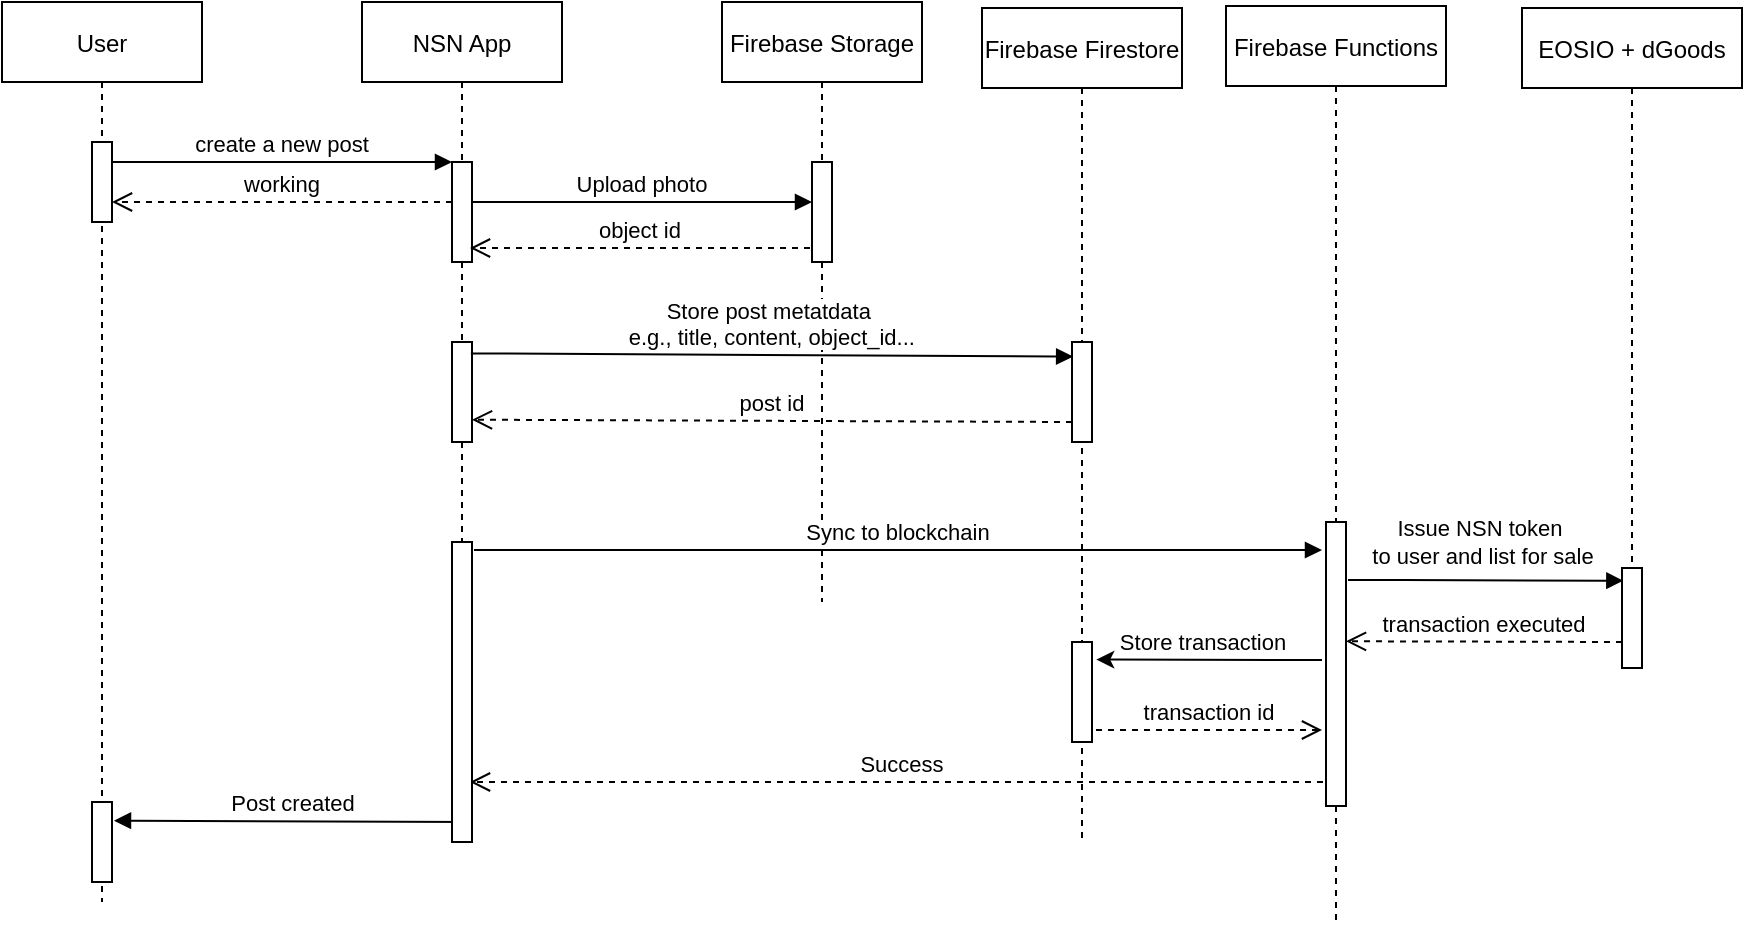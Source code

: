 <mxfile version="14.5.3" type="device"><diagram id="kgpKYQtTHZ0yAKxKKP6v" name="Page-1"><mxGraphModel dx="946" dy="620" grid="1" gridSize="10" guides="1" tooltips="1" connect="1" arrows="1" fold="1" page="1" pageScale="1" pageWidth="850" pageHeight="1100" math="0" shadow="0"><root><mxCell id="0"/><mxCell id="1" parent="0"/><mxCell id="3nuBFxr9cyL0pnOWT2aG-1" value="User" style="shape=umlLifeline;perimeter=lifelinePerimeter;container=1;collapsible=0;recursiveResize=0;rounded=0;shadow=0;strokeWidth=1;" parent="1" vertex="1"><mxGeometry x="120" y="80" width="100" height="450" as="geometry"/></mxCell><mxCell id="3nuBFxr9cyL0pnOWT2aG-2" value="" style="points=[];perimeter=orthogonalPerimeter;rounded=0;shadow=0;strokeWidth=1;" parent="3nuBFxr9cyL0pnOWT2aG-1" vertex="1"><mxGeometry x="45" y="70" width="10" height="40" as="geometry"/></mxCell><mxCell id="ASUcCCdS7yM7xZCRmbWh-35" value="" style="points=[];perimeter=orthogonalPerimeter;rounded=0;shadow=0;strokeWidth=1;" vertex="1" parent="3nuBFxr9cyL0pnOWT2aG-1"><mxGeometry x="45" y="400" width="10" height="40" as="geometry"/></mxCell><mxCell id="3nuBFxr9cyL0pnOWT2aG-5" value="NSN App" style="shape=umlLifeline;perimeter=lifelinePerimeter;container=1;collapsible=0;recursiveResize=0;rounded=0;shadow=0;strokeWidth=1;" parent="1" vertex="1"><mxGeometry x="300" y="80" width="100" height="400" as="geometry"/></mxCell><mxCell id="3nuBFxr9cyL0pnOWT2aG-6" value="" style="points=[];perimeter=orthogonalPerimeter;rounded=0;shadow=0;strokeWidth=1;" parent="3nuBFxr9cyL0pnOWT2aG-5" vertex="1"><mxGeometry x="45" y="80" width="10" height="50" as="geometry"/></mxCell><mxCell id="ASUcCCdS7yM7xZCRmbWh-7" value="" style="points=[];perimeter=orthogonalPerimeter;rounded=0;shadow=0;strokeWidth=1;" vertex="1" parent="3nuBFxr9cyL0pnOWT2aG-5"><mxGeometry x="45" y="170" width="10" height="50" as="geometry"/></mxCell><mxCell id="3nuBFxr9cyL0pnOWT2aG-8" value="create a new post" style="verticalAlign=bottom;endArrow=block;entryX=0;entryY=0;shadow=0;strokeWidth=1;" parent="1" source="3nuBFxr9cyL0pnOWT2aG-2" target="3nuBFxr9cyL0pnOWT2aG-6" edge="1"><mxGeometry relative="1" as="geometry"><mxPoint x="275" y="160" as="sourcePoint"/></mxGeometry></mxCell><mxCell id="ASUcCCdS7yM7xZCRmbWh-1" value="Firebase Storage" style="shape=umlLifeline;perimeter=lifelinePerimeter;container=1;collapsible=0;recursiveResize=0;rounded=0;shadow=0;strokeWidth=1;" vertex="1" parent="1"><mxGeometry x="480" y="80" width="100" height="300" as="geometry"/></mxCell><mxCell id="ASUcCCdS7yM7xZCRmbWh-2" value="" style="points=[];perimeter=orthogonalPerimeter;rounded=0;shadow=0;strokeWidth=1;" vertex="1" parent="ASUcCCdS7yM7xZCRmbWh-1"><mxGeometry x="45" y="80" width="10" height="50" as="geometry"/></mxCell><mxCell id="ASUcCCdS7yM7xZCRmbWh-4" value="Upload photo" style="verticalAlign=bottom;endArrow=block;entryX=0;entryY=0;shadow=0;strokeWidth=1;" edge="1" parent="1"><mxGeometry relative="1" as="geometry"><mxPoint x="355" y="180.0" as="sourcePoint"/><mxPoint x="525" y="180.0" as="targetPoint"/></mxGeometry></mxCell><mxCell id="ASUcCCdS7yM7xZCRmbWh-6" value="Success" style="verticalAlign=bottom;endArrow=open;dashed=1;endSize=8;shadow=0;strokeWidth=1;" edge="1" parent="1" source="ASUcCCdS7yM7xZCRmbWh-12"><mxGeometry relative="1" as="geometry"><mxPoint x="354" y="470" as="targetPoint"/><mxPoint x="524" y="470" as="sourcePoint"/></mxGeometry></mxCell><mxCell id="ASUcCCdS7yM7xZCRmbWh-8" value="Firebase Firestore" style="shape=umlLifeline;perimeter=lifelinePerimeter;container=1;collapsible=0;recursiveResize=0;rounded=0;shadow=0;strokeWidth=1;" vertex="1" parent="1"><mxGeometry x="610" y="83" width="100" height="417" as="geometry"/></mxCell><mxCell id="ASUcCCdS7yM7xZCRmbWh-9" value="" style="points=[];perimeter=orthogonalPerimeter;rounded=0;shadow=0;strokeWidth=1;" vertex="1" parent="ASUcCCdS7yM7xZCRmbWh-8"><mxGeometry x="45" y="167" width="10" height="50" as="geometry"/></mxCell><mxCell id="ASUcCCdS7yM7xZCRmbWh-22" value="" style="points=[];perimeter=orthogonalPerimeter;rounded=0;shadow=0;strokeWidth=1;" vertex="1" parent="ASUcCCdS7yM7xZCRmbWh-8"><mxGeometry x="45" y="317" width="10" height="50" as="geometry"/></mxCell><mxCell id="ASUcCCdS7yM7xZCRmbWh-10" value="Store post metatdata &#xa;e.g., title, content, object_id..." style="verticalAlign=bottom;endArrow=block;shadow=0;strokeWidth=1;entryX=0.057;entryY=0.146;entryDx=0;entryDy=0;entryPerimeter=0;exitX=0.943;exitY=0.114;exitDx=0;exitDy=0;exitPerimeter=0;" edge="1" parent="1" source="ASUcCCdS7yM7xZCRmbWh-7" target="ASUcCCdS7yM7xZCRmbWh-9"><mxGeometry relative="1" as="geometry"><mxPoint x="355" y="240.0" as="sourcePoint"/><mxPoint x="650" y="240" as="targetPoint"/></mxGeometry></mxCell><mxCell id="ASUcCCdS7yM7xZCRmbWh-11" value="post id" style="verticalAlign=bottom;endArrow=open;dashed=1;endSize=8;shadow=0;strokeWidth=1;exitX=0;exitY=0.8;exitDx=0;exitDy=0;exitPerimeter=0;entryX=1;entryY=0.777;entryDx=0;entryDy=0;entryPerimeter=0;" edge="1" parent="1" source="ASUcCCdS7yM7xZCRmbWh-9" target="ASUcCCdS7yM7xZCRmbWh-7"><mxGeometry relative="1" as="geometry"><mxPoint x="370" y="290" as="targetPoint"/><mxPoint x="650" y="290" as="sourcePoint"/></mxGeometry></mxCell><mxCell id="ASUcCCdS7yM7xZCRmbWh-12" value="Firebase Functions" style="shape=umlLifeline;perimeter=lifelinePerimeter;container=1;collapsible=0;recursiveResize=0;rounded=0;shadow=0;strokeWidth=1;" vertex="1" parent="1"><mxGeometry x="732" y="82" width="110" height="460" as="geometry"/></mxCell><mxCell id="ASUcCCdS7yM7xZCRmbWh-13" value="" style="points=[];perimeter=orthogonalPerimeter;rounded=0;shadow=0;strokeWidth=1;" vertex="1" parent="ASUcCCdS7yM7xZCRmbWh-12"><mxGeometry x="50" y="258" width="10" height="142" as="geometry"/></mxCell><mxCell id="ASUcCCdS7yM7xZCRmbWh-14" value="EOSIO + dGoods" style="shape=umlLifeline;perimeter=lifelinePerimeter;container=1;collapsible=0;recursiveResize=0;rounded=0;shadow=0;strokeWidth=1;" vertex="1" parent="1"><mxGeometry x="880" y="83" width="110" height="330" as="geometry"/></mxCell><mxCell id="ASUcCCdS7yM7xZCRmbWh-15" value="" style="points=[];perimeter=orthogonalPerimeter;rounded=0;shadow=0;strokeWidth=1;" vertex="1" parent="ASUcCCdS7yM7xZCRmbWh-14"><mxGeometry x="50" y="280" width="10" height="50" as="geometry"/></mxCell><mxCell id="ASUcCCdS7yM7xZCRmbWh-18" value="Sync to blockchain" style="verticalAlign=bottom;endArrow=block;shadow=0;strokeWidth=1;exitX=0.943;exitY=0.114;exitDx=0;exitDy=0;exitPerimeter=0;" edge="1" parent="1"><mxGeometry relative="1" as="geometry"><mxPoint x="356.0" y="354.0" as="sourcePoint"/><mxPoint x="780" y="354" as="targetPoint"/></mxGeometry></mxCell><mxCell id="ASUcCCdS7yM7xZCRmbWh-19" value="" style="verticalAlign=bottom;endArrow=block;shadow=0;strokeWidth=1;entryX=0.067;entryY=0.127;entryDx=0;entryDy=0;entryPerimeter=0;" edge="1" parent="1" target="ASUcCCdS7yM7xZCRmbWh-15"><mxGeometry x="-0.199" y="35" relative="1" as="geometry"><mxPoint x="793" y="369" as="sourcePoint"/><mxPoint x="960" y="370.0" as="targetPoint"/><Array as="points"><mxPoint x="810" y="369"/></Array><mxPoint as="offset"/></mxGeometry></mxCell><mxCell id="ASUcCCdS7yM7xZCRmbWh-24" value="Issue NSN token&amp;nbsp;&lt;br style=&quot;padding: 0px ; margin: 0px&quot;&gt;to user and list for sale" style="edgeLabel;html=1;align=center;verticalAlign=middle;resizable=0;points=[];" vertex="1" connectable="0" parent="ASUcCCdS7yM7xZCRmbWh-19"><mxGeometry x="-0.262" y="-1" relative="1" as="geometry"><mxPoint x="16.01" y="-20.1" as="offset"/></mxGeometry></mxCell><mxCell id="ASUcCCdS7yM7xZCRmbWh-21" value="transaction executed" style="verticalAlign=bottom;endArrow=open;dashed=1;endSize=8;exitX=0;exitY=0.95;shadow=0;strokeWidth=1;entryX=1;entryY=0.42;entryDx=0;entryDy=0;entryPerimeter=0;" edge="1" parent="1" target="ASUcCCdS7yM7xZCRmbWh-13"><mxGeometry relative="1" as="geometry"><mxPoint x="800" y="400" as="targetPoint"/><mxPoint x="930" y="400" as="sourcePoint"/></mxGeometry></mxCell><mxCell id="ASUcCCdS7yM7xZCRmbWh-25" value="" style="endArrow=classic;html=1;entryX=1.214;entryY=0.176;entryDx=0;entryDy=0;entryPerimeter=0;" edge="1" parent="1" target="ASUcCCdS7yM7xZCRmbWh-22"><mxGeometry width="50" height="50" relative="1" as="geometry"><mxPoint x="780" y="409" as="sourcePoint"/><mxPoint x="740" y="400" as="targetPoint"/></mxGeometry></mxCell><mxCell id="ASUcCCdS7yM7xZCRmbWh-26" value="Store transaction" style="edgeLabel;html=1;align=center;verticalAlign=middle;resizable=0;points=[];" vertex="1" connectable="0" parent="ASUcCCdS7yM7xZCRmbWh-25"><mxGeometry x="0.266" relative="1" as="geometry"><mxPoint x="11.43" y="-8.87" as="offset"/></mxGeometry></mxCell><mxCell id="ASUcCCdS7yM7xZCRmbWh-30" value="transaction id" style="verticalAlign=bottom;endArrow=open;dashed=1;endSize=8;shadow=0;strokeWidth=1;" edge="1" parent="1"><mxGeometry relative="1" as="geometry"><mxPoint x="780" y="444" as="targetPoint"/><mxPoint x="666.997" y="444" as="sourcePoint"/></mxGeometry></mxCell><mxCell id="ASUcCCdS7yM7xZCRmbWh-31" value="object id" style="verticalAlign=bottom;endArrow=open;dashed=1;endSize=8;exitX=0;exitY=0.95;shadow=0;strokeWidth=1;" edge="1" parent="1"><mxGeometry relative="1" as="geometry"><mxPoint x="354" y="203" as="targetPoint"/><mxPoint x="524" y="203" as="sourcePoint"/></mxGeometry></mxCell><mxCell id="ASUcCCdS7yM7xZCRmbWh-32" value="Post created" style="verticalAlign=bottom;endArrow=block;shadow=0;strokeWidth=1;entryX=1.1;entryY=0.233;entryDx=0;entryDy=0;entryPerimeter=0;" edge="1" parent="1" target="ASUcCCdS7yM7xZCRmbWh-35"><mxGeometry relative="1" as="geometry"><mxPoint x="355" y="490" as="sourcePoint"/><mxPoint x="180" y="490" as="targetPoint"/></mxGeometry></mxCell><mxCell id="ASUcCCdS7yM7xZCRmbWh-16" value="" style="points=[];perimeter=orthogonalPerimeter;rounded=0;shadow=0;strokeWidth=1;" vertex="1" parent="1"><mxGeometry x="345" y="350" width="10" height="150" as="geometry"/></mxCell><mxCell id="ASUcCCdS7yM7xZCRmbWh-34" value="working" style="verticalAlign=bottom;endArrow=open;dashed=1;endSize=8;exitX=0;exitY=0.95;shadow=0;strokeWidth=1;" edge="1" parent="1"><mxGeometry relative="1" as="geometry"><mxPoint x="175" y="180" as="targetPoint"/><mxPoint x="345" y="180" as="sourcePoint"/></mxGeometry></mxCell></root></mxGraphModel></diagram></mxfile>